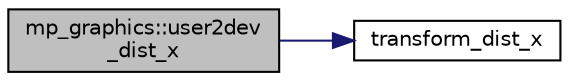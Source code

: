 digraph "mp_graphics::user2dev_dist_x"
{
  edge [fontname="Helvetica",fontsize="10",labelfontname="Helvetica",labelfontsize="10"];
  node [fontname="Helvetica",fontsize="10",shape=record];
  rankdir="LR";
  Node8282 [label="mp_graphics::user2dev\l_dist_x",height=0.2,width=0.4,color="black", fillcolor="grey75", style="filled", fontcolor="black"];
  Node8282 -> Node8283 [color="midnightblue",fontsize="10",style="solid",fontname="Helvetica"];
  Node8283 [label="transform_dist_x",height=0.2,width=0.4,color="black", fillcolor="white", style="filled",URL="$d9/d29/draw_8_c.html#ae3c6c150bc6ef27101af4a6eb7e5b33a"];
}
